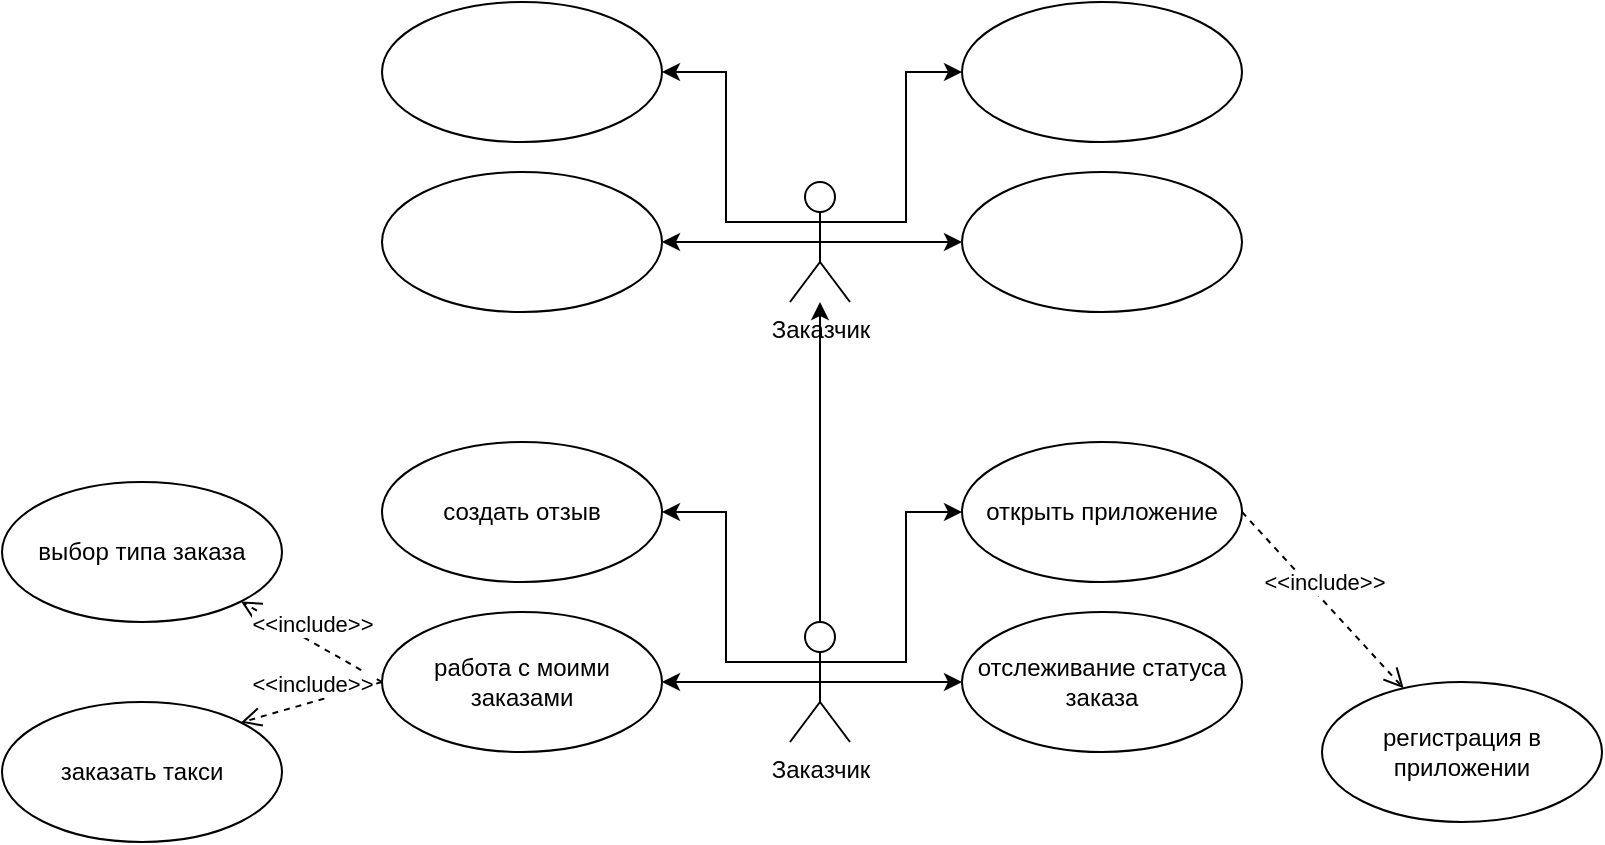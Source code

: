 <mxfile version="22.0.4" type="github">
  <diagram name="Страница — 1" id="4v0iLh6YRhnLdDw0bhZ6">
    <mxGraphModel dx="1185" dy="645" grid="1" gridSize="10" guides="1" tooltips="1" connect="1" arrows="1" fold="1" page="1" pageScale="1" pageWidth="827" pageHeight="1169" math="0" shadow="0">
      <root>
        <mxCell id="0" />
        <mxCell id="1" parent="0" />
        <mxCell id="le7d9epTRdX4ngJYgFji-11" style="edgeStyle=orthogonalEdgeStyle;rounded=0;orthogonalLoop=1;jettySize=auto;html=1;exitX=0.5;exitY=0.5;exitDx=0;exitDy=0;exitPerimeter=0;" parent="1" source="le7d9epTRdX4ngJYgFji-1" target="le7d9epTRdX4ngJYgFji-4" edge="1">
          <mxGeometry relative="1" as="geometry" />
        </mxCell>
        <mxCell id="le7d9epTRdX4ngJYgFji-13" style="edgeStyle=orthogonalEdgeStyle;rounded=0;orthogonalLoop=1;jettySize=auto;html=1;entryX=0;entryY=0.5;entryDx=0;entryDy=0;exitX=0.5;exitY=0.5;exitDx=0;exitDy=0;exitPerimeter=0;" parent="1" source="le7d9epTRdX4ngJYgFji-1" target="le7d9epTRdX4ngJYgFji-12" edge="1">
          <mxGeometry relative="1" as="geometry" />
        </mxCell>
        <mxCell id="le7d9epTRdX4ngJYgFji-22" style="edgeStyle=orthogonalEdgeStyle;rounded=0;orthogonalLoop=1;jettySize=auto;html=1;exitX=0;exitY=0.333;exitDx=0;exitDy=0;exitPerimeter=0;entryX=1;entryY=0.5;entryDx=0;entryDy=0;" parent="1" source="le7d9epTRdX4ngJYgFji-1" target="le7d9epTRdX4ngJYgFji-14" edge="1">
          <mxGeometry relative="1" as="geometry" />
        </mxCell>
        <mxCell id="le7d9epTRdX4ngJYgFji-23" style="edgeStyle=orthogonalEdgeStyle;rounded=0;orthogonalLoop=1;jettySize=auto;html=1;exitX=1;exitY=0.333;exitDx=0;exitDy=0;exitPerimeter=0;entryX=0;entryY=0.5;entryDx=0;entryDy=0;" parent="1" source="le7d9epTRdX4ngJYgFji-1" target="le7d9epTRdX4ngJYgFji-16" edge="1">
          <mxGeometry relative="1" as="geometry" />
        </mxCell>
        <mxCell id="le7d9epTRdX4ngJYgFji-32" style="edgeStyle=orthogonalEdgeStyle;rounded=0;orthogonalLoop=1;jettySize=auto;html=1;" parent="1" source="le7d9epTRdX4ngJYgFji-1" target="kJEZsIgpwOE1znOKNOC0-5" edge="1">
          <mxGeometry relative="1" as="geometry">
            <mxPoint x="409" y="710" as="targetPoint" />
          </mxGeometry>
        </mxCell>
        <mxCell id="le7d9epTRdX4ngJYgFji-1" value="Заказчик" style="shape=umlActor;verticalLabelPosition=bottom;verticalAlign=top;html=1;outlineConnect=0;" parent="1" vertex="1">
          <mxGeometry x="394" y="870" width="30" height="60" as="geometry" />
        </mxCell>
        <mxCell id="le7d9epTRdX4ngJYgFji-4" value="работа с моими заказами" style="ellipse;whiteSpace=wrap;html=1;" parent="1" vertex="1">
          <mxGeometry x="190" y="865" width="140" height="70" as="geometry" />
        </mxCell>
        <mxCell id="le7d9epTRdX4ngJYgFji-12" value="отслеживание статуса заказа" style="ellipse;whiteSpace=wrap;html=1;" parent="1" vertex="1">
          <mxGeometry x="480" y="865" width="140" height="70" as="geometry" />
        </mxCell>
        <mxCell id="le7d9epTRdX4ngJYgFji-14" value="создать отзыв" style="ellipse;whiteSpace=wrap;html=1;" parent="1" vertex="1">
          <mxGeometry x="190" y="780" width="140" height="70" as="geometry" />
        </mxCell>
        <mxCell id="le7d9epTRdX4ngJYgFji-16" value="открыть приложение" style="ellipse;whiteSpace=wrap;html=1;" parent="1" vertex="1">
          <mxGeometry x="480" y="780" width="140" height="70" as="geometry" />
        </mxCell>
        <mxCell id="le7d9epTRdX4ngJYgFji-24" value="выбор типа заказа" style="ellipse;whiteSpace=wrap;html=1;" parent="1" vertex="1">
          <mxGeometry y="800" width="140" height="70" as="geometry" />
        </mxCell>
        <mxCell id="le7d9epTRdX4ngJYgFji-25" value="&amp;lt;&amp;lt;include&amp;gt;&amp;gt;" style="html=1;verticalAlign=bottom;endArrow=open;dashed=1;endSize=8;curved=0;rounded=0;exitX=0;exitY=0.5;exitDx=0;exitDy=0;entryX=1;entryY=1;entryDx=0;entryDy=0;" parent="1" source="le7d9epTRdX4ngJYgFji-4" target="le7d9epTRdX4ngJYgFji-24" edge="1">
          <mxGeometry relative="1" as="geometry">
            <mxPoint x="560" y="880" as="sourcePoint" />
            <mxPoint x="480" y="880" as="targetPoint" />
          </mxGeometry>
        </mxCell>
        <mxCell id="le7d9epTRdX4ngJYgFji-26" value="заказать такси" style="ellipse;whiteSpace=wrap;html=1;" parent="1" vertex="1">
          <mxGeometry y="910" width="140" height="70" as="geometry" />
        </mxCell>
        <mxCell id="le7d9epTRdX4ngJYgFji-27" value="&amp;lt;&amp;lt;include&amp;gt;&amp;gt;" style="html=1;verticalAlign=bottom;endArrow=open;dashed=1;endSize=8;curved=0;rounded=0;exitX=0;exitY=0.5;exitDx=0;exitDy=0;entryX=1;entryY=0;entryDx=0;entryDy=0;" parent="1" source="le7d9epTRdX4ngJYgFji-4" target="le7d9epTRdX4ngJYgFji-26" edge="1">
          <mxGeometry relative="1" as="geometry">
            <mxPoint x="200" y="910" as="sourcePoint" />
            <mxPoint x="130" y="870" as="targetPoint" />
          </mxGeometry>
        </mxCell>
        <mxCell id="le7d9epTRdX4ngJYgFji-28" value="регистрация в приложении" style="ellipse;whiteSpace=wrap;html=1;" parent="1" vertex="1">
          <mxGeometry x="660" y="900" width="140" height="70" as="geometry" />
        </mxCell>
        <mxCell id="le7d9epTRdX4ngJYgFji-30" value="&amp;lt;&amp;lt;include&amp;gt;&amp;gt;" style="html=1;verticalAlign=bottom;endArrow=open;dashed=1;endSize=8;curved=0;rounded=0;exitX=1;exitY=0.5;exitDx=0;exitDy=0;" parent="1" source="le7d9epTRdX4ngJYgFji-16" target="le7d9epTRdX4ngJYgFji-28" edge="1">
          <mxGeometry relative="1" as="geometry">
            <mxPoint x="210" y="920" as="sourcePoint" />
            <mxPoint x="140" y="880" as="targetPoint" />
          </mxGeometry>
        </mxCell>
        <mxCell id="kJEZsIgpwOE1znOKNOC0-1" style="edgeStyle=orthogonalEdgeStyle;rounded=0;orthogonalLoop=1;jettySize=auto;html=1;exitX=0.5;exitY=0.5;exitDx=0;exitDy=0;exitPerimeter=0;" edge="1" parent="1" source="kJEZsIgpwOE1znOKNOC0-5" target="kJEZsIgpwOE1znOKNOC0-6">
          <mxGeometry relative="1" as="geometry" />
        </mxCell>
        <mxCell id="kJEZsIgpwOE1znOKNOC0-2" style="edgeStyle=orthogonalEdgeStyle;rounded=0;orthogonalLoop=1;jettySize=auto;html=1;entryX=0;entryY=0.5;entryDx=0;entryDy=0;exitX=0.5;exitY=0.5;exitDx=0;exitDy=0;exitPerimeter=0;" edge="1" parent="1" source="kJEZsIgpwOE1znOKNOC0-5" target="kJEZsIgpwOE1znOKNOC0-7">
          <mxGeometry relative="1" as="geometry" />
        </mxCell>
        <mxCell id="kJEZsIgpwOE1znOKNOC0-3" style="edgeStyle=orthogonalEdgeStyle;rounded=0;orthogonalLoop=1;jettySize=auto;html=1;exitX=0;exitY=0.333;exitDx=0;exitDy=0;exitPerimeter=0;entryX=1;entryY=0.5;entryDx=0;entryDy=0;" edge="1" parent="1" source="kJEZsIgpwOE1znOKNOC0-5" target="kJEZsIgpwOE1znOKNOC0-8">
          <mxGeometry relative="1" as="geometry" />
        </mxCell>
        <mxCell id="kJEZsIgpwOE1znOKNOC0-4" style="edgeStyle=orthogonalEdgeStyle;rounded=0;orthogonalLoop=1;jettySize=auto;html=1;exitX=1;exitY=0.333;exitDx=0;exitDy=0;exitPerimeter=0;entryX=0;entryY=0.5;entryDx=0;entryDy=0;" edge="1" parent="1" source="kJEZsIgpwOE1znOKNOC0-5" target="kJEZsIgpwOE1znOKNOC0-9">
          <mxGeometry relative="1" as="geometry" />
        </mxCell>
        <mxCell id="kJEZsIgpwOE1znOKNOC0-5" value="Заказчик" style="shape=umlActor;verticalLabelPosition=bottom;verticalAlign=top;html=1;outlineConnect=0;" vertex="1" parent="1">
          <mxGeometry x="394" y="650" width="30" height="60" as="geometry" />
        </mxCell>
        <mxCell id="kJEZsIgpwOE1znOKNOC0-6" value="" style="ellipse;whiteSpace=wrap;html=1;" vertex="1" parent="1">
          <mxGeometry x="190" y="645" width="140" height="70" as="geometry" />
        </mxCell>
        <mxCell id="kJEZsIgpwOE1znOKNOC0-7" value="" style="ellipse;whiteSpace=wrap;html=1;" vertex="1" parent="1">
          <mxGeometry x="480" y="645" width="140" height="70" as="geometry" />
        </mxCell>
        <mxCell id="kJEZsIgpwOE1znOKNOC0-8" value="" style="ellipse;whiteSpace=wrap;html=1;" vertex="1" parent="1">
          <mxGeometry x="190" y="560" width="140" height="70" as="geometry" />
        </mxCell>
        <mxCell id="kJEZsIgpwOE1znOKNOC0-9" value="" style="ellipse;whiteSpace=wrap;html=1;" vertex="1" parent="1">
          <mxGeometry x="480" y="560" width="140" height="70" as="geometry" />
        </mxCell>
      </root>
    </mxGraphModel>
  </diagram>
</mxfile>
